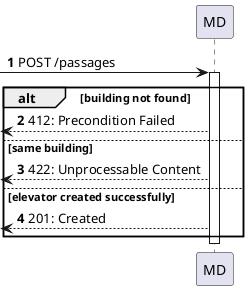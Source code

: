 @startuml
autonumber

participant "MD" as mdr

[-> mdr: POST /passages
activate mdr
    alt building not found
        [<-- mdr : 412: Precondition Failed
    else same building
        [<-- mdr : 422: Unprocessable Content
    else elevator created successfully
        [<-- mdr : 201: Created
    end
deactivate mdr

@enduml

